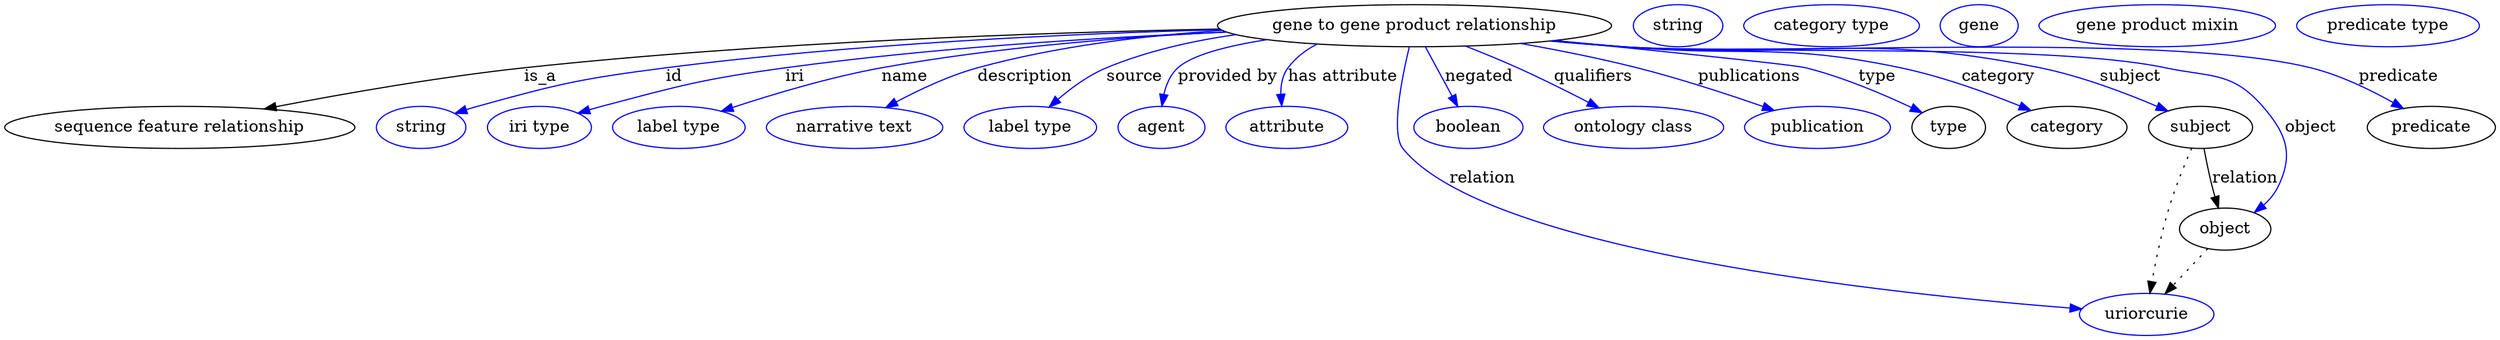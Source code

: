 digraph {
	graph [bb="0,0,1751.6,283"];
	node [label="\N"];
	"gene to gene product relationship"	[height=0.5,
		label="gene to gene product relationship",
		pos="965.74,265",
		width=3.5747];
	"sequence feature relationship"	[height=0.5,
		pos="113.74,178",
		width=3.1594];
	"gene to gene product relationship" -> "sequence feature relationship"	[label=is_a,
		lp="361.74,221.5",
		pos="e,171.27,193.68 838.3,262.35 713.55,259.42 518.36,251.32 350.74,229 292.95,221.3 228.25,207.28 181.06,196.04"];
	id	[color=blue,
		height=0.5,
		label=string,
		pos="275.74,178",
		width=0.84854];
	"gene to gene product relationship" -> id	[color=blue,
		label=id,
		lp="457.24,221.5",
		pos="e,299.18,189.72 839.66,261.39 735.2,257.79 583.12,249.26 451.74,229 390.27,219.52 374.78,215.56 315.74,196 313.36,195.21 310.92,\
194.34 308.48,193.42",
		style=solid];
	iri	[color=blue,
		height=0.5,
		label="iri type",
		pos="360.74,178",
		width=1.011];
	"gene to gene product relationship" -> iri	[color=blue,
		label=iri,
		lp="542.24,221.5",
		pos="e,388.8,189.89 842.73,259.52 756.37,255.03 638.42,246.19 535.74,229 477.37,219.23 463.24,213.61 406.74,196 404,195.14 401.18,194.22 \
398.35,193.26",
		style=solid];
	name	[color=blue,
		height=0.5,
		label="label type",
		pos="460.74,178",
		width=1.2638];
	"gene to gene product relationship" -> name	[color=blue,
		label=name,
		lp="620.24,221.5",
		pos="e,490.48,191.66 843.46,259.37 773.02,254.91 683.17,246.16 604.74,229 568.43,221.06 528.62,206.78 500.08,195.51",
		style=solid];
	description	[color=blue,
		height=0.5,
		label="narrative text",
		pos="581.74,178",
		width=1.6068];
	"gene to gene product relationship" -> description	[color=blue,
		label=description,
		lp="704.24,221.5",
		pos="e,604.84,194.77 842.79,259.6 789.81,255.08 727.74,246.21 673.74,229 652.5,222.23 630.5,210.47 613.34,200.06",
		style=solid];
	source	[color=blue,
		height=0.5,
		label="label type",
		pos="702.74,178",
		width=1.2638];
	"gene to gene product relationship" -> source	[color=blue,
		label=source,
		lp="779.74,221.5",
		pos="e,717.14,195.12 854.77,255.88 823.65,250.73 790.48,242.41 761.74,229 747.97,222.58 734.85,212.06 724.49,202.33",
		style=solid];
	"provided by"	[color=blue,
		height=0.5,
		label=agent,
		pos="795.74,178",
		width=0.83048];
	"gene to gene product relationship" -> "provided by"	[color=blue,
		label="provided by",
		lp="842.74,221.5",
		pos="e,796.22,196.1 876.29,251.98 847.39,246.43 820.11,238.84 809.74,229 803.42,223 799.87,214.4 797.91,206.02",
		style=solid];
	"has attribute"	[color=blue,
		height=0.5,
		label=attribute,
		pos="883.74,178",
		width=1.1193];
	"gene to gene product relationship" -> "has attribute"	[color=blue,
		label="has attribute",
		lp="918.24,221.5",
		pos="e,879.72,196.13 907.84,248.87 898.74,243.98 890.46,237.52 884.74,229 880.3,222.38 878.91,214.09 878.96,206.16",
		style=solid];
	relation	[color=blue,
		height=0.5,
		label=uriorcurie,
		pos="1501.7,18",
		width=1.2638];
	"gene to gene product relationship" -> relation	[color=blue,
		label=relation,
		lp="1035.7,134.5",
		pos="e,1458.5,23.977 960.95,246.74 955.82,224.17 950.86,184.6 970.74,160 1031.2,85.21 1325.8,40.765 1448.2,25.259",
		style=solid];
	negated	[color=blue,
		height=0.5,
		label=boolean,
		pos="1017.7,178",
		width=1.0652];
	"gene to gene product relationship" -> negated	[color=blue,
		label=negated,
		lp="1017.2,221.5",
		pos="e,1007.6,195.6 976.26,246.8 983.76,234.54 993.96,217.87 1002.4,204.13",
		style=solid];
	qualifiers	[color=blue,
		height=0.5,
		label="ontology class",
		pos="1135.7,178",
		width=1.7151];
	"gene to gene product relationship" -> qualifiers	[color=blue,
		label=qualifiers,
		lp="1097.2,221.5",
		pos="e,1108.3,194.36 1002.8,247.76 1015.5,242.01 1029.8,235.39 1042.7,229 1061.6,219.66 1082.2,208.65 1099.3,199.34",
		style=solid];
	publications	[color=blue,
		height=0.5,
		label=publication,
		pos="1265.7,178",
		width=1.3902];
	"gene to gene product relationship" -> publications	[color=blue,
		label=publications,
		lp="1207.2,221.5",
		pos="e,1233.6,191.94 1039.2,250.15 1066.8,244.39 1098.4,237.13 1126.7,229 1159.9,219.48 1196.6,206.16 1223.9,195.67",
		style=solid];
	type	[height=0.5,
		pos="1360.7,178",
		width=0.75];
	"gene to gene product relationship" -> type	[color=blue,
		label=type,
		lp="1299.7,221.5",
		pos="e,1340.5,189.96 1058.5,252.43 1139.2,242.36 1243.6,229.31 1244.7,229 1275.4,220.92 1308.3,206.05 1331.3,194.62",
		style=solid];
	category	[height=0.5,
		pos="1446.7,178",
		width=1.1374];
	"gene to gene product relationship" -> category	[color=blue,
		label=category,
		lp="1387.2,221.5",
		pos="e,1419.8,191.83 1056.7,252.21 1072.1,250.36 1087.8,248.55 1102.7,247 1197.2,237.15 1223.1,250.15 1315.7,229 1348.8,221.46 1384.6,\
207.33 1410.5,196.01",
		style=solid];
	subject	[height=0.5,
		pos="1541.7,178",
		width=0.99297];
	"gene to gene product relationship" -> subject	[color=blue,
		label=subject,
		lp="1481.2,221.5",
		pos="e,1517.2,191.39 1055.2,252.04 1071,250.17 1087.3,248.4 1102.7,247 1241.1,234.44 1279.1,258.82 1414.7,229 1447.6,221.78 1483,207.21 \
1508.1,195.65",
		style=solid];
	object	[height=0.5,
		pos="1561.7,91",
		width=0.9027];
	"gene to gene product relationship" -> object	[color=blue,
		label=object,
		lp="1621.7,178",
		pos="e,1581.5,105.43 1054.8,251.92 1070.7,250.05 1087.2,248.31 1102.7,247 1191.8,239.49 1417.4,247.96 1504.7,229 1543.1,220.67 1561.3,\
225.96 1586.7,196 1606.9,172.26 1611,155.59 1598.7,127 1596.5,121.72 1593,116.87 1589,112.56",
		style=solid];
	predicate	[height=0.5,
		pos="1708.7,178",
		width=1.1916];
	"gene to gene product relationship" -> predicate	[color=blue,
		label=predicate,
		lp="1685.7,221.5",
		pos="e,1690.2,194.41 1054.1,251.87 1070.2,249.98 1087,248.25 1102.7,247 1160.9,242.4 1571.9,245.89 1627.7,229 1647.3,223.08 1666.9,211.21 \
1681.9,200.51",
		style=solid];
	association_type	[color=blue,
		height=0.5,
		label=string,
		pos="1142.7,265",
		width=0.84854];
	association_category	[color=blue,
		height=0.5,
		label="category type",
		pos="1249.7,265",
		width=1.6249];
	subject -> relation	[pos="e,1504.9,36.027 1536,160.08 1531.5,146.39 1525.3,126.58 1520.7,109 1515.3,88.036 1510.3,64.025 1506.8,46.079",
		style=dotted];
	subject -> object	[label=relation,
		lp="1573.7,134.5",
		pos="e,1557.8,108.89 1545.8,159.8 1548.5,148.09 1552.2,132.34 1555.4,118.97"];
	"gene to gene product relationship_subject"	[color=blue,
		height=0.5,
		label=gene,
		pos="1353.7,265",
		width=0.75827];
	object -> relation	[pos="e,1515.4,35.205 1548.4,74.243 1540.7,65.088 1530.8,53.364 1522.1,43.074",
		style=dotted];
	"gene to gene product relationship_object"	[color=blue,
		height=0.5,
		label="gene product mixin",
		pos="1478.7,265",
		width=2.2206];
	"gene to gene product relationship_predicate"	[color=blue,
		height=0.5,
		label="predicate type",
		pos="1636.7,265",
		width=1.679];
}
